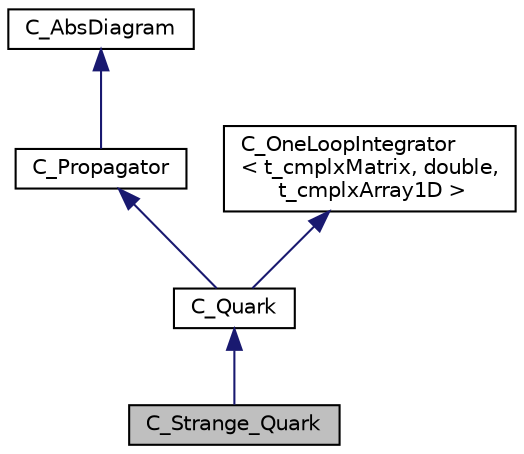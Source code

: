 digraph "C_Strange_Quark"
{
  edge [fontname="Helvetica",fontsize="10",labelfontname="Helvetica",labelfontsize="10"];
  node [fontname="Helvetica",fontsize="10",shape=record];
  Node1 [label="C_Strange_Quark",height=0.2,width=0.4,color="black", fillcolor="grey75", style="filled" fontcolor="black"];
  Node2 -> Node1 [dir="back",color="midnightblue",fontsize="10",style="solid",fontname="Helvetica"];
  Node2 [label="C_Quark",height=0.2,width=0.4,color="black", fillcolor="white", style="filled",URL="$class_c___quark.html"];
  Node3 -> Node2 [dir="back",color="midnightblue",fontsize="10",style="solid",fontname="Helvetica"];
  Node3 [label="C_Propagator",height=0.2,width=0.4,color="black", fillcolor="white", style="filled",URL="$class_c___propagator.html"];
  Node4 -> Node3 [dir="back",color="midnightblue",fontsize="10",style="solid",fontname="Helvetica"];
  Node4 [label="C_AbsDiagram",height=0.2,width=0.4,color="black", fillcolor="white", style="filled",URL="$class_c___abs_diagram.html"];
  Node5 -> Node2 [dir="back",color="midnightblue",fontsize="10",style="solid",fontname="Helvetica"];
  Node5 [label="C_OneLoopIntegrator\l\< t_cmplxMatrix, double,\l t_cmplxArray1D \>",height=0.2,width=0.4,color="black", fillcolor="white", style="filled",URL="$class_c___one_loop_integrator.html"];
}
